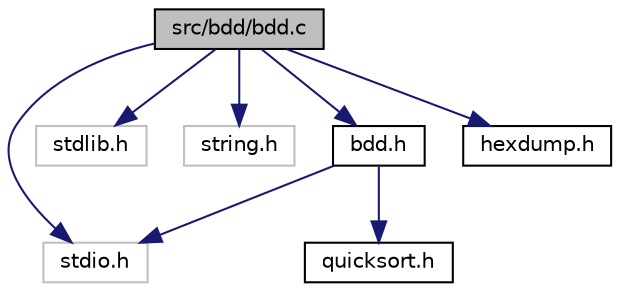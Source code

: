digraph "src/bdd/bdd.c"
{
  edge [fontname="Helvetica",fontsize="10",labelfontname="Helvetica",labelfontsize="10"];
  node [fontname="Helvetica",fontsize="10",shape=record];
  Node0 [label="src/bdd/bdd.c",height=0.2,width=0.4,color="black", fillcolor="grey75", style="filled", fontcolor="black"];
  Node0 -> Node1 [color="midnightblue",fontsize="10",style="solid"];
  Node1 [label="stdio.h",height=0.2,width=0.4,color="grey75", fillcolor="white", style="filled"];
  Node0 -> Node2 [color="midnightblue",fontsize="10",style="solid"];
  Node2 [label="stdlib.h",height=0.2,width=0.4,color="grey75", fillcolor="white", style="filled"];
  Node0 -> Node3 [color="midnightblue",fontsize="10",style="solid"];
  Node3 [label="string.h",height=0.2,width=0.4,color="grey75", fillcolor="white", style="filled"];
  Node0 -> Node4 [color="midnightblue",fontsize="10",style="solid"];
  Node4 [label="bdd.h",height=0.2,width=0.4,color="black", fillcolor="white", style="filled",URL="$bdd_8h.html"];
  Node4 -> Node1 [color="midnightblue",fontsize="10",style="solid"];
  Node4 -> Node5 [color="midnightblue",fontsize="10",style="solid"];
  Node5 [label="quicksort.h",height=0.2,width=0.4,color="black", fillcolor="white", style="filled",URL="$quicksort_8h.html"];
  Node0 -> Node6 [color="midnightblue",fontsize="10",style="solid"];
  Node6 [label="hexdump.h",height=0.2,width=0.4,color="black", fillcolor="white", style="filled",URL="$hexdump_8h.html"];
}
